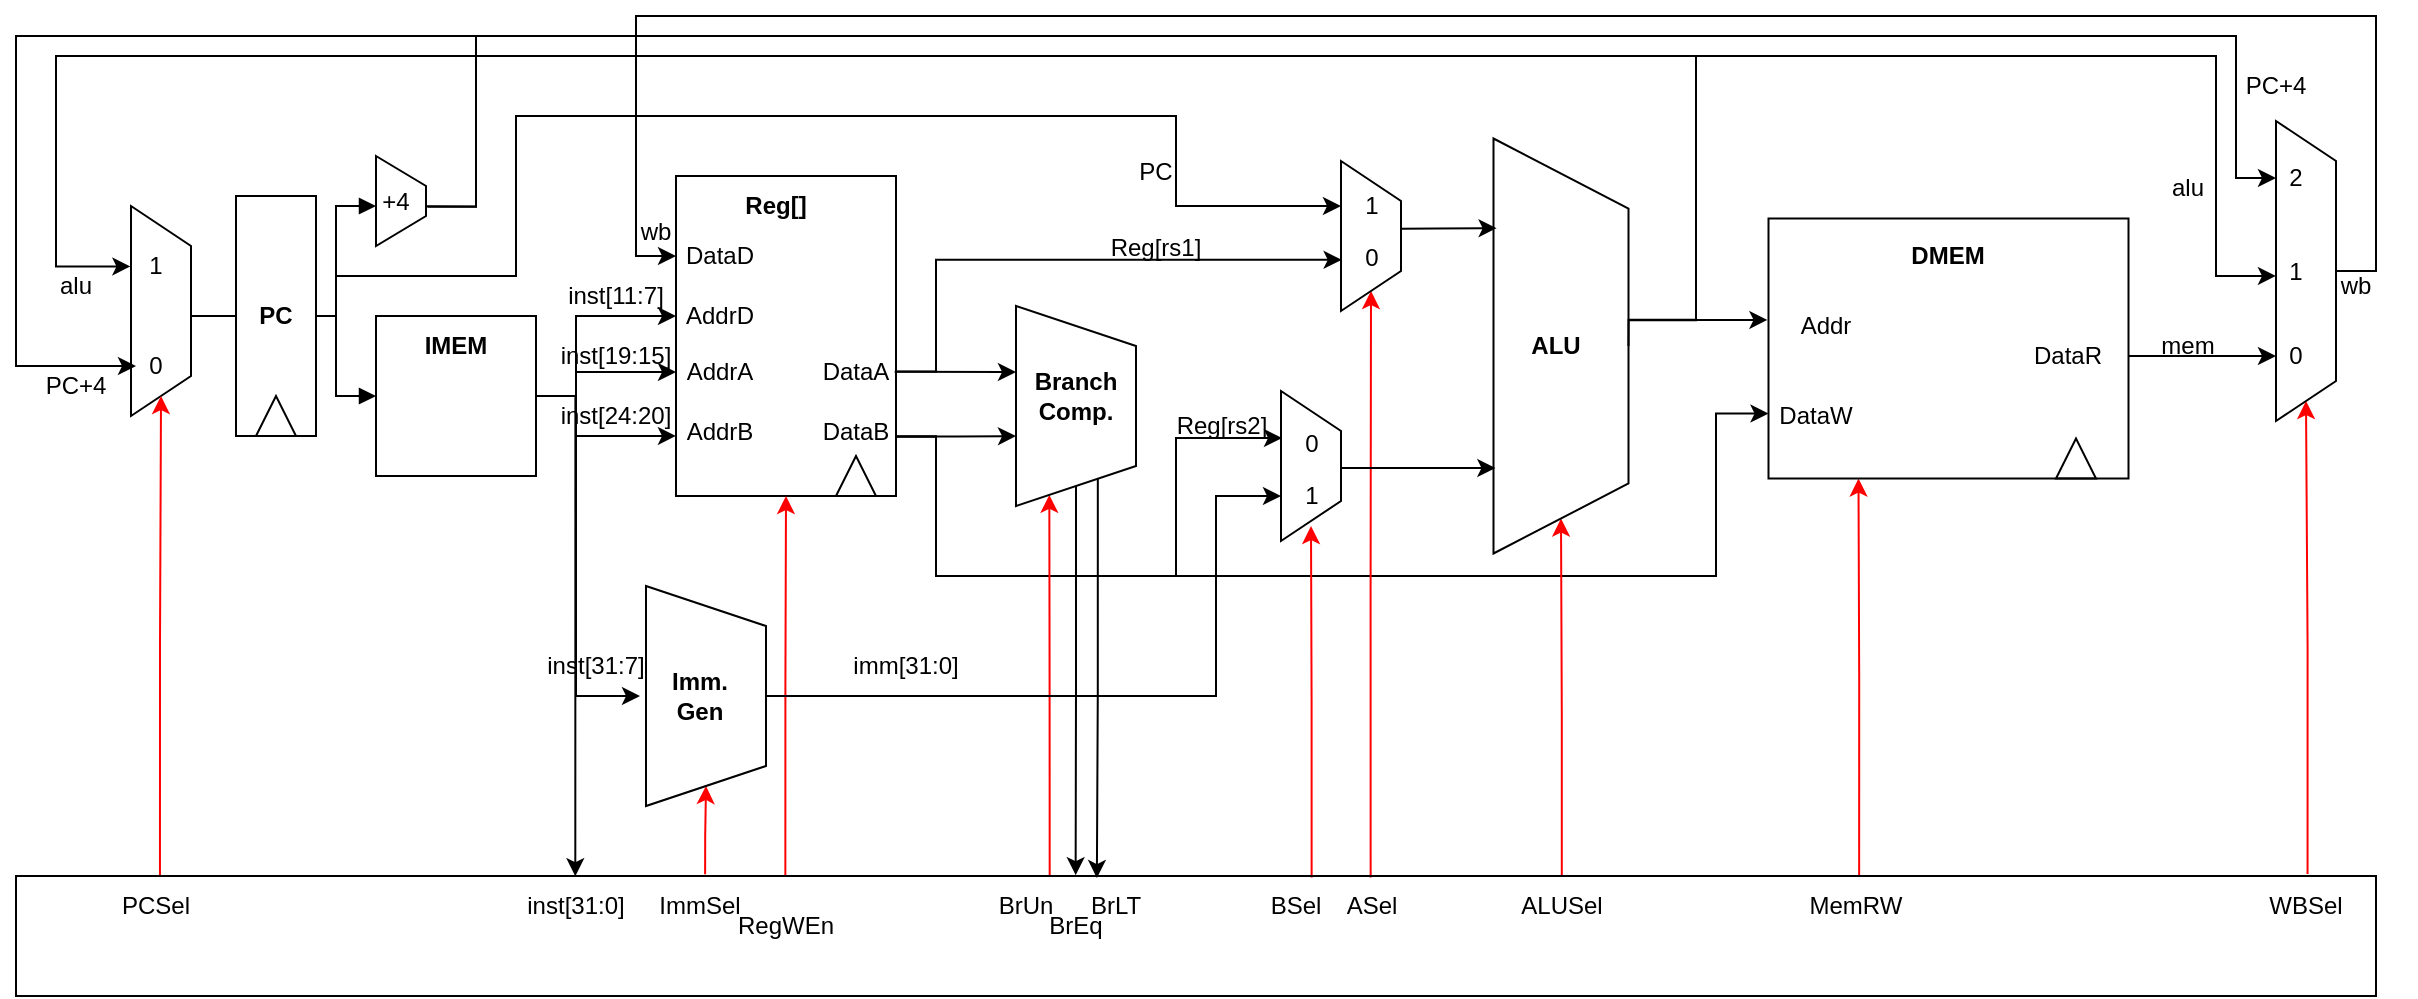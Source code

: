 <mxfile version="16.0.0" type="github">
  <diagram id="irMcVFUV-yW5XqjfqHID" name="Page-1">
    <mxGraphModel dx="439" dy="282" grid="1" gridSize="10" guides="1" tooltips="1" connect="1" arrows="1" fold="1" page="0" pageScale="1" pageWidth="827" pageHeight="1169" math="0" shadow="0">
      <root>
        <mxCell id="0" />
        <mxCell id="1" parent="0" />
        <mxCell id="i2SO23TmeKBEp0NZ_OEs-1" value="" style="shape=trapezoid;perimeter=trapezoidPerimeter;whiteSpace=wrap;html=1;fixedSize=1;rotation=90;" vertex="1" parent="1">
          <mxGeometry x="40" y="412.5" width="105" height="30" as="geometry" />
        </mxCell>
        <mxCell id="i2SO23TmeKBEp0NZ_OEs-2" value="1" style="text;html=1;strokeColor=none;fillColor=none;align=center;verticalAlign=middle;whiteSpace=wrap;rounded=0;" vertex="1" parent="1">
          <mxGeometry x="80" y="390" width="20" height="30" as="geometry" />
        </mxCell>
        <mxCell id="i2SO23TmeKBEp0NZ_OEs-3" value="0" style="text;html=1;strokeColor=none;fillColor=none;align=center;verticalAlign=middle;whiteSpace=wrap;rounded=0;" vertex="1" parent="1">
          <mxGeometry x="80" y="440" width="20" height="30" as="geometry" />
        </mxCell>
        <mxCell id="i2SO23TmeKBEp0NZ_OEs-67" style="edgeStyle=orthogonalEdgeStyle;rounded=0;orthogonalLoop=1;jettySize=auto;html=1;exitX=1;exitY=0.5;exitDx=0;exitDy=0;entryX=0;entryY=0.5;entryDx=0;entryDy=0;" edge="1" parent="1" source="i2SO23TmeKBEp0NZ_OEs-9" target="i2SO23TmeKBEp0NZ_OEs-44">
          <mxGeometry relative="1" as="geometry">
            <mxPoint x="630" y="370" as="targetPoint" />
            <Array as="points">
              <mxPoint x="180" y="430" />
              <mxPoint x="180" y="410" />
              <mxPoint x="270" y="410" />
              <mxPoint x="270" y="330" />
              <mxPoint x="600" y="330" />
              <mxPoint x="600" y="375" />
            </Array>
          </mxGeometry>
        </mxCell>
        <mxCell id="i2SO23TmeKBEp0NZ_OEs-9" value="&lt;div style=&quot;direction: ltr&quot;&gt;&lt;b&gt;PC&lt;/b&gt;&lt;/div&gt;" style="rounded=0;whiteSpace=wrap;html=1;rotation=0;fillColor=none;" vertex="1" parent="1">
          <mxGeometry x="130" y="370" width="40" height="120" as="geometry" />
        </mxCell>
        <mxCell id="i2SO23TmeKBEp0NZ_OEs-14" value="" style="verticalLabelPosition=bottom;verticalAlign=top;html=1;shape=mxgraph.basic.acute_triangle;dx=0.5;fillColor=none;" vertex="1" parent="1">
          <mxGeometry x="140" y="470" width="20" height="20" as="geometry" />
        </mxCell>
        <mxCell id="i2SO23TmeKBEp0NZ_OEs-15" value="" style="shape=trapezoid;perimeter=trapezoidPerimeter;whiteSpace=wrap;html=1;fixedSize=1;fillColor=none;rotation=90;size=15;" vertex="1" parent="1">
          <mxGeometry x="190" y="360" width="45" height="25" as="geometry" />
        </mxCell>
        <mxCell id="i2SO23TmeKBEp0NZ_OEs-80" style="edgeStyle=orthogonalEdgeStyle;rounded=0;orthogonalLoop=1;jettySize=auto;html=1;entryX=0;entryY=0.5;entryDx=0;entryDy=0;exitX=0.559;exitY=-0.014;exitDx=0;exitDy=0;exitPerimeter=0;" edge="1" parent="1" source="i2SO23TmeKBEp0NZ_OEs-15" target="i2SO23TmeKBEp0NZ_OEs-3">
          <mxGeometry relative="1" as="geometry">
            <mxPoint x="30" y="460.0" as="targetPoint" />
            <mxPoint x="230" y="375" as="sourcePoint" />
            <Array as="points">
              <mxPoint x="250" y="375" />
              <mxPoint x="250" y="290" />
              <mxPoint x="20" y="290" />
              <mxPoint x="20" y="455" />
            </Array>
          </mxGeometry>
        </mxCell>
        <mxCell id="i2SO23TmeKBEp0NZ_OEs-81" style="edgeStyle=orthogonalEdgeStyle;rounded=0;orthogonalLoop=1;jettySize=auto;html=1;exitX=0.564;exitY=-0.03;exitDx=0;exitDy=0;exitPerimeter=0;" edge="1" parent="1" source="i2SO23TmeKBEp0NZ_OEs-15" target="i2SO23TmeKBEp0NZ_OEs-52">
          <mxGeometry relative="1" as="geometry">
            <Array as="points">
              <mxPoint x="250" y="375" />
              <mxPoint x="250" y="290" />
              <mxPoint x="1130" y="290" />
              <mxPoint x="1130" y="361" />
            </Array>
          </mxGeometry>
        </mxCell>
        <mxCell id="i2SO23TmeKBEp0NZ_OEs-16" value="+4" style="text;html=1;strokeColor=none;fillColor=none;align=center;verticalAlign=middle;whiteSpace=wrap;rounded=0;" vertex="1" parent="1">
          <mxGeometry x="200" y="357.5" width="20" height="30" as="geometry" />
        </mxCell>
        <mxCell id="i2SO23TmeKBEp0NZ_OEs-59" style="edgeStyle=orthogonalEdgeStyle;rounded=0;orthogonalLoop=1;jettySize=auto;html=1;exitX=1;exitY=0.5;exitDx=0;exitDy=0;" edge="1" parent="1" source="i2SO23TmeKBEp0NZ_OEs-17">
          <mxGeometry relative="1" as="geometry">
            <mxPoint x="350" y="430" as="targetPoint" />
            <Array as="points">
              <mxPoint x="300" y="470" />
              <mxPoint x="300" y="430" />
            </Array>
          </mxGeometry>
        </mxCell>
        <mxCell id="i2SO23TmeKBEp0NZ_OEs-60" style="edgeStyle=orthogonalEdgeStyle;rounded=0;orthogonalLoop=1;jettySize=auto;html=1;exitX=1;exitY=0.5;exitDx=0;exitDy=0;" edge="1" parent="1" source="i2SO23TmeKBEp0NZ_OEs-17">
          <mxGeometry relative="1" as="geometry">
            <mxPoint x="350" y="458" as="targetPoint" />
            <Array as="points">
              <mxPoint x="300" y="470" />
              <mxPoint x="300" y="458" />
            </Array>
          </mxGeometry>
        </mxCell>
        <mxCell id="i2SO23TmeKBEp0NZ_OEs-61" style="edgeStyle=orthogonalEdgeStyle;rounded=0;orthogonalLoop=1;jettySize=auto;html=1;exitX=1;exitY=0.5;exitDx=0;exitDy=0;entryX=0.133;entryY=0.583;entryDx=0;entryDy=0;entryPerimeter=0;" edge="1" parent="1" source="i2SO23TmeKBEp0NZ_OEs-17" target="i2SO23TmeKBEp0NZ_OEs-32">
          <mxGeometry relative="1" as="geometry">
            <Array as="points">
              <mxPoint x="300" y="470" />
              <mxPoint x="300" y="490" />
            </Array>
          </mxGeometry>
        </mxCell>
        <mxCell id="i2SO23TmeKBEp0NZ_OEs-62" style="edgeStyle=orthogonalEdgeStyle;rounded=0;orthogonalLoop=1;jettySize=auto;html=1;exitX=1;exitY=0.5;exitDx=0;exitDy=0;entryX=0.237;entryY=0.002;entryDx=0;entryDy=0;entryPerimeter=0;" edge="1" parent="1" source="i2SO23TmeKBEp0NZ_OEs-17" target="i2SO23TmeKBEp0NZ_OEs-36">
          <mxGeometry relative="1" as="geometry">
            <Array as="points">
              <mxPoint x="300" y="470" />
            </Array>
          </mxGeometry>
        </mxCell>
        <mxCell id="i2SO23TmeKBEp0NZ_OEs-63" style="edgeStyle=orthogonalEdgeStyle;rounded=0;orthogonalLoop=1;jettySize=auto;html=1;exitX=1;exitY=0.5;exitDx=0;exitDy=0;entryX=0;entryY=0.5;entryDx=0;entryDy=0;" edge="1" parent="1" source="i2SO23TmeKBEp0NZ_OEs-17" target="i2SO23TmeKBEp0NZ_OEs-38">
          <mxGeometry relative="1" as="geometry">
            <mxPoint x="340" y="620" as="targetPoint" />
            <Array as="points">
              <mxPoint x="300" y="470" />
              <mxPoint x="300" y="620" />
            </Array>
          </mxGeometry>
        </mxCell>
        <mxCell id="i2SO23TmeKBEp0NZ_OEs-17" value="" style="rounded=0;whiteSpace=wrap;html=1;fillColor=none;" vertex="1" parent="1">
          <mxGeometry x="200" y="430" width="80" height="80" as="geometry" />
        </mxCell>
        <mxCell id="i2SO23TmeKBEp0NZ_OEs-18" value="&lt;b&gt;IMEM&lt;/b&gt;" style="text;html=1;strokeColor=none;fillColor=none;align=center;verticalAlign=middle;whiteSpace=wrap;rounded=0;" vertex="1" parent="1">
          <mxGeometry x="210" y="430" width="60" height="30" as="geometry" />
        </mxCell>
        <mxCell id="i2SO23TmeKBEp0NZ_OEs-20" value="" style="endArrow=none;html=1;rounded=0;entryX=0;entryY=0.5;entryDx=0;entryDy=0;" edge="1" parent="1" target="i2SO23TmeKBEp0NZ_OEs-9">
          <mxGeometry relative="1" as="geometry">
            <mxPoint x="108" y="430" as="sourcePoint" />
            <mxPoint x="260" y="430" as="targetPoint" />
          </mxGeometry>
        </mxCell>
        <mxCell id="i2SO23TmeKBEp0NZ_OEs-22" value="" style="endArrow=block;endFill=1;html=1;edgeStyle=orthogonalEdgeStyle;align=left;verticalAlign=top;rounded=0;" edge="1" parent="1" target="i2SO23TmeKBEp0NZ_OEs-16">
          <mxGeometry x="-1" relative="1" as="geometry">
            <mxPoint x="170" y="430" as="sourcePoint" />
            <mxPoint x="330" y="430" as="targetPoint" />
            <Array as="points">
              <mxPoint x="180" y="430" />
              <mxPoint x="180" y="375" />
            </Array>
          </mxGeometry>
        </mxCell>
        <mxCell id="i2SO23TmeKBEp0NZ_OEs-24" value="" style="endArrow=block;endFill=1;html=1;edgeStyle=orthogonalEdgeStyle;align=left;verticalAlign=top;rounded=0;entryX=0;entryY=0.5;entryDx=0;entryDy=0;" edge="1" parent="1" target="i2SO23TmeKBEp0NZ_OEs-17">
          <mxGeometry x="-1" relative="1" as="geometry">
            <mxPoint x="180" y="429.65" as="sourcePoint" />
            <mxPoint x="180" y="490" as="targetPoint" />
            <Array as="points">
              <mxPoint x="180" y="470" />
            </Array>
          </mxGeometry>
        </mxCell>
        <mxCell id="i2SO23TmeKBEp0NZ_OEs-64" style="edgeStyle=orthogonalEdgeStyle;rounded=0;orthogonalLoop=1;jettySize=auto;html=1;exitX=0.994;exitY=0.612;exitDx=0;exitDy=0;exitPerimeter=0;" edge="1" parent="1" source="i2SO23TmeKBEp0NZ_OEs-26">
          <mxGeometry relative="1" as="geometry">
            <mxPoint x="520" y="458" as="targetPoint" />
            <Array as="points">
              <mxPoint x="520" y="458" />
            </Array>
          </mxGeometry>
        </mxCell>
        <mxCell id="i2SO23TmeKBEp0NZ_OEs-66" style="edgeStyle=orthogonalEdgeStyle;rounded=0;orthogonalLoop=1;jettySize=auto;html=1;exitX=1;exitY=0.611;exitDx=0;exitDy=0;entryX=0.659;entryY=0.989;entryDx=0;entryDy=0;entryPerimeter=0;exitPerimeter=0;" edge="1" parent="1" source="i2SO23TmeKBEp0NZ_OEs-26" target="i2SO23TmeKBEp0NZ_OEs-41">
          <mxGeometry relative="1" as="geometry">
            <Array as="points">
              <mxPoint x="480" y="458" />
              <mxPoint x="480" y="402" />
            </Array>
          </mxGeometry>
        </mxCell>
        <mxCell id="i2SO23TmeKBEp0NZ_OEs-26" value="" style="rounded=0;whiteSpace=wrap;html=1;fillColor=none;" vertex="1" parent="1">
          <mxGeometry x="350" y="360" width="110" height="160" as="geometry" />
        </mxCell>
        <mxCell id="i2SO23TmeKBEp0NZ_OEs-27" value="" style="triangle;whiteSpace=wrap;html=1;fillColor=none;rotation=-90;" vertex="1" parent="1">
          <mxGeometry x="430" y="500" width="20" height="20" as="geometry" />
        </mxCell>
        <mxCell id="i2SO23TmeKBEp0NZ_OEs-28" value="&lt;b&gt;Reg[]&lt;/b&gt;" style="text;html=1;strokeColor=none;fillColor=none;align=center;verticalAlign=middle;whiteSpace=wrap;rounded=0;" vertex="1" parent="1">
          <mxGeometry x="370" y="360" width="60" height="30" as="geometry" />
        </mxCell>
        <mxCell id="i2SO23TmeKBEp0NZ_OEs-29" value="DataD" style="text;html=1;strokeColor=none;fillColor=none;align=center;verticalAlign=middle;whiteSpace=wrap;rounded=0;" vertex="1" parent="1">
          <mxGeometry x="350" y="385" width="44" height="30" as="geometry" />
        </mxCell>
        <mxCell id="i2SO23TmeKBEp0NZ_OEs-30" value="AddrD" style="text;html=1;strokeColor=none;fillColor=none;align=center;verticalAlign=middle;whiteSpace=wrap;rounded=0;" vertex="1" parent="1">
          <mxGeometry x="352" y="415" width="40" height="30" as="geometry" />
        </mxCell>
        <mxCell id="i2SO23TmeKBEp0NZ_OEs-31" value="AddrA" style="text;html=1;strokeColor=none;fillColor=none;align=center;verticalAlign=middle;whiteSpace=wrap;rounded=0;" vertex="1" parent="1">
          <mxGeometry x="342" y="442.5" width="60" height="30" as="geometry" />
        </mxCell>
        <mxCell id="i2SO23TmeKBEp0NZ_OEs-32" value="AddrB" style="text;html=1;strokeColor=none;fillColor=none;align=center;verticalAlign=middle;whiteSpace=wrap;rounded=0;" vertex="1" parent="1">
          <mxGeometry x="342" y="472.5" width="60" height="30" as="geometry" />
        </mxCell>
        <mxCell id="i2SO23TmeKBEp0NZ_OEs-34" value="DataA" style="text;html=1;strokeColor=none;fillColor=none;align=center;verticalAlign=middle;whiteSpace=wrap;rounded=0;" vertex="1" parent="1">
          <mxGeometry x="430" y="442.5" width="20" height="30" as="geometry" />
        </mxCell>
        <mxCell id="i2SO23TmeKBEp0NZ_OEs-65" style="edgeStyle=orthogonalEdgeStyle;rounded=0;orthogonalLoop=1;jettySize=auto;html=1;exitX=1.002;exitY=0.593;exitDx=0;exitDy=0;entryX=0.65;entryY=1;entryDx=0;entryDy=0;entryPerimeter=0;exitPerimeter=0;" edge="1" parent="1" source="i2SO23TmeKBEp0NZ_OEs-35" target="i2SO23TmeKBEp0NZ_OEs-39">
          <mxGeometry relative="1" as="geometry" />
        </mxCell>
        <mxCell id="i2SO23TmeKBEp0NZ_OEs-70" style="edgeStyle=orthogonalEdgeStyle;rounded=0;orthogonalLoop=1;jettySize=auto;html=1;exitX=1.002;exitY=0.593;exitDx=0;exitDy=0;exitPerimeter=0;" edge="1" parent="1" source="i2SO23TmeKBEp0NZ_OEs-35">
          <mxGeometry relative="1" as="geometry">
            <mxPoint x="653" y="491" as="targetPoint" />
            <Array as="points">
              <mxPoint x="480" y="490" />
              <mxPoint x="480" y="560" />
              <mxPoint x="600" y="560" />
              <mxPoint x="600" y="491" />
            </Array>
          </mxGeometry>
        </mxCell>
        <mxCell id="i2SO23TmeKBEp0NZ_OEs-75" style="edgeStyle=orthogonalEdgeStyle;rounded=0;orthogonalLoop=1;jettySize=auto;html=1;exitX=1.003;exitY=0.591;exitDx=0;exitDy=0;entryX=0;entryY=0.75;entryDx=0;entryDy=0;exitPerimeter=0;" edge="1" parent="1" source="i2SO23TmeKBEp0NZ_OEs-35" target="i2SO23TmeKBEp0NZ_OEs-49">
          <mxGeometry relative="1" as="geometry">
            <Array as="points">
              <mxPoint x="480" y="490" />
              <mxPoint x="480" y="560" />
              <mxPoint x="870" y="560" />
              <mxPoint x="870" y="479" />
            </Array>
          </mxGeometry>
        </mxCell>
        <mxCell id="i2SO23TmeKBEp0NZ_OEs-35" value="DataB" style="text;html=1;strokeColor=none;fillColor=none;align=center;verticalAlign=middle;whiteSpace=wrap;rounded=0;" vertex="1" parent="1">
          <mxGeometry x="420" y="472.5" width="40" height="30" as="geometry" />
        </mxCell>
        <mxCell id="i2SO23TmeKBEp0NZ_OEs-84" style="edgeStyle=orthogonalEdgeStyle;rounded=0;orthogonalLoop=1;jettySize=auto;html=1;exitX=0.061;exitY=-0.002;exitDx=0;exitDy=0;entryX=1;entryY=0.5;entryDx=0;entryDy=0;exitPerimeter=0;strokeColor=#FF0000;" edge="1" parent="1" source="i2SO23TmeKBEp0NZ_OEs-36" target="i2SO23TmeKBEp0NZ_OEs-1">
          <mxGeometry relative="1" as="geometry" />
        </mxCell>
        <mxCell id="i2SO23TmeKBEp0NZ_OEs-85" style="edgeStyle=orthogonalEdgeStyle;rounded=0;orthogonalLoop=1;jettySize=auto;html=1;exitX=0.292;exitY=-0.015;exitDx=0;exitDy=0;entryX=1;entryY=0.5;entryDx=0;entryDy=0;strokeColor=#FF0000;exitPerimeter=0;" edge="1" parent="1" source="i2SO23TmeKBEp0NZ_OEs-36" target="i2SO23TmeKBEp0NZ_OEs-37">
          <mxGeometry relative="1" as="geometry" />
        </mxCell>
        <mxCell id="i2SO23TmeKBEp0NZ_OEs-86" style="edgeStyle=orthogonalEdgeStyle;rounded=0;orthogonalLoop=1;jettySize=auto;html=1;exitX=0.326;exitY=0.002;exitDx=0;exitDy=0;strokeColor=#FF0000;exitPerimeter=0;" edge="1" parent="1" source="i2SO23TmeKBEp0NZ_OEs-36" target="i2SO23TmeKBEp0NZ_OEs-26">
          <mxGeometry relative="1" as="geometry" />
        </mxCell>
        <mxCell id="i2SO23TmeKBEp0NZ_OEs-87" style="edgeStyle=orthogonalEdgeStyle;rounded=0;orthogonalLoop=1;jettySize=auto;html=1;exitX=0.438;exitY=-0.002;exitDx=0;exitDy=0;entryX=1;entryY=0.75;entryDx=0;entryDy=0;strokeColor=#FF0000;exitPerimeter=0;" edge="1" parent="1" source="i2SO23TmeKBEp0NZ_OEs-36" target="i2SO23TmeKBEp0NZ_OEs-39">
          <mxGeometry relative="1" as="geometry" />
        </mxCell>
        <mxCell id="i2SO23TmeKBEp0NZ_OEs-88" style="edgeStyle=orthogonalEdgeStyle;rounded=0;orthogonalLoop=1;jettySize=auto;html=1;exitX=0.549;exitY=0.012;exitDx=0;exitDy=0;entryX=0.5;entryY=1;entryDx=0;entryDy=0;strokeColor=#FF0000;exitPerimeter=0;" edge="1" parent="1" source="i2SO23TmeKBEp0NZ_OEs-36" target="i2SO23TmeKBEp0NZ_OEs-47">
          <mxGeometry relative="1" as="geometry" />
        </mxCell>
        <mxCell id="i2SO23TmeKBEp0NZ_OEs-89" style="edgeStyle=orthogonalEdgeStyle;rounded=0;orthogonalLoop=1;jettySize=auto;html=1;exitX=0.574;exitY=0.012;exitDx=0;exitDy=0;entryX=1;entryY=0.5;entryDx=0;entryDy=0;strokeColor=#FF0000;exitPerimeter=0;" edge="1" parent="1" source="i2SO23TmeKBEp0NZ_OEs-36" target="i2SO23TmeKBEp0NZ_OEs-41">
          <mxGeometry relative="1" as="geometry" />
        </mxCell>
        <mxCell id="i2SO23TmeKBEp0NZ_OEs-90" style="edgeStyle=orthogonalEdgeStyle;rounded=0;orthogonalLoop=1;jettySize=auto;html=1;exitX=0.655;exitY=-0.007;exitDx=0;exitDy=0;entryX=1;entryY=0.5;entryDx=0;entryDy=0;strokeColor=#FF0000;exitPerimeter=0;" edge="1" parent="1" source="i2SO23TmeKBEp0NZ_OEs-36" target="i2SO23TmeKBEp0NZ_OEs-43">
          <mxGeometry relative="1" as="geometry" />
        </mxCell>
        <mxCell id="i2SO23TmeKBEp0NZ_OEs-91" style="edgeStyle=orthogonalEdgeStyle;rounded=0;orthogonalLoop=1;jettySize=auto;html=1;exitX=0.781;exitY=-0.007;exitDx=0;exitDy=0;entryX=0.25;entryY=1;entryDx=0;entryDy=0;strokeColor=#FF0000;exitPerimeter=0;" edge="1" parent="1" source="i2SO23TmeKBEp0NZ_OEs-36" target="i2SO23TmeKBEp0NZ_OEs-49">
          <mxGeometry relative="1" as="geometry" />
        </mxCell>
        <mxCell id="i2SO23TmeKBEp0NZ_OEs-92" style="edgeStyle=orthogonalEdgeStyle;rounded=0;orthogonalLoop=1;jettySize=auto;html=1;exitX=0.971;exitY=-0.017;exitDx=0;exitDy=0;entryX=1;entryY=0.5;entryDx=0;entryDy=0;strokeColor=#FF0000;exitPerimeter=0;" edge="1" parent="1" source="i2SO23TmeKBEp0NZ_OEs-36" target="i2SO23TmeKBEp0NZ_OEs-51">
          <mxGeometry relative="1" as="geometry" />
        </mxCell>
        <mxCell id="i2SO23TmeKBEp0NZ_OEs-36" value="" style="rounded=0;whiteSpace=wrap;html=1;fillColor=none;" vertex="1" parent="1">
          <mxGeometry x="20" y="710" width="1180" height="60" as="geometry" />
        </mxCell>
        <mxCell id="i2SO23TmeKBEp0NZ_OEs-71" style="edgeStyle=orthogonalEdgeStyle;rounded=0;orthogonalLoop=1;jettySize=auto;html=1;exitX=0.5;exitY=0;exitDx=0;exitDy=0;entryX=0;entryY=0.5;entryDx=0;entryDy=0;" edge="1" parent="1" source="i2SO23TmeKBEp0NZ_OEs-37" target="i2SO23TmeKBEp0NZ_OEs-47">
          <mxGeometry relative="1" as="geometry">
            <Array as="points">
              <mxPoint x="620" y="620" />
              <mxPoint x="620" y="520" />
            </Array>
          </mxGeometry>
        </mxCell>
        <mxCell id="i2SO23TmeKBEp0NZ_OEs-37" value="" style="shape=trapezoid;perimeter=trapezoidPerimeter;whiteSpace=wrap;html=1;fixedSize=1;fillColor=none;rotation=90;" vertex="1" parent="1">
          <mxGeometry x="310" y="590" width="110" height="60" as="geometry" />
        </mxCell>
        <mxCell id="i2SO23TmeKBEp0NZ_OEs-38" value="&lt;b&gt;Imm.&lt;br&gt;Gen&lt;/b&gt;" style="text;html=1;strokeColor=none;fillColor=none;align=center;verticalAlign=middle;whiteSpace=wrap;rounded=0;" vertex="1" parent="1">
          <mxGeometry x="332" y="605" width="60" height="30" as="geometry" />
        </mxCell>
        <mxCell id="i2SO23TmeKBEp0NZ_OEs-93" style="edgeStyle=orthogonalEdgeStyle;rounded=0;orthogonalLoop=1;jettySize=auto;html=1;exitX=1;exitY=0.5;exitDx=0;exitDy=0;entryX=0.449;entryY=-0.007;entryDx=0;entryDy=0;entryPerimeter=0;strokeColor=#000000;" edge="1" parent="1" source="i2SO23TmeKBEp0NZ_OEs-39" target="i2SO23TmeKBEp0NZ_OEs-36">
          <mxGeometry relative="1" as="geometry" />
        </mxCell>
        <mxCell id="i2SO23TmeKBEp0NZ_OEs-95" style="edgeStyle=orthogonalEdgeStyle;rounded=0;orthogonalLoop=1;jettySize=auto;html=1;exitX=1;exitY=0.25;exitDx=0;exitDy=0;entryX=0.458;entryY=0.017;entryDx=0;entryDy=0;entryPerimeter=0;strokeColor=#000000;" edge="1" parent="1" source="i2SO23TmeKBEp0NZ_OEs-39" target="i2SO23TmeKBEp0NZ_OEs-36">
          <mxGeometry relative="1" as="geometry" />
        </mxCell>
        <mxCell id="i2SO23TmeKBEp0NZ_OEs-39" value="" style="shape=trapezoid;perimeter=trapezoidPerimeter;whiteSpace=wrap;html=1;fixedSize=1;fillColor=none;rotation=90;" vertex="1" parent="1">
          <mxGeometry x="500" y="445" width="100" height="60" as="geometry" />
        </mxCell>
        <mxCell id="i2SO23TmeKBEp0NZ_OEs-40" value="&lt;b&gt;Branch&lt;br&gt;Comp.&lt;/b&gt;" style="text;html=1;strokeColor=none;fillColor=none;align=center;verticalAlign=middle;whiteSpace=wrap;rounded=0;" vertex="1" parent="1">
          <mxGeometry x="520" y="455" width="60" height="30" as="geometry" />
        </mxCell>
        <mxCell id="i2SO23TmeKBEp0NZ_OEs-41" value="" style="shape=trapezoid;perimeter=trapezoidPerimeter;whiteSpace=wrap;html=1;fixedSize=1;fillColor=none;rotation=90;" vertex="1" parent="1">
          <mxGeometry x="660" y="375" width="75" height="30" as="geometry" />
        </mxCell>
        <mxCell id="i2SO23TmeKBEp0NZ_OEs-42" value="" style="shape=trapezoid;perimeter=trapezoidPerimeter;whiteSpace=wrap;html=1;fixedSize=1;fillColor=none;rotation=90;" vertex="1" parent="1">
          <mxGeometry x="630" y="490" width="75" height="30" as="geometry" />
        </mxCell>
        <mxCell id="i2SO23TmeKBEp0NZ_OEs-74" style="edgeStyle=orthogonalEdgeStyle;rounded=0;orthogonalLoop=1;jettySize=auto;html=1;exitX=0.5;exitY=0;exitDx=0;exitDy=0;entryX=-0.003;entryY=0.39;entryDx=0;entryDy=0;entryPerimeter=0;" edge="1" parent="1" source="i2SO23TmeKBEp0NZ_OEs-43" target="i2SO23TmeKBEp0NZ_OEs-49">
          <mxGeometry relative="1" as="geometry">
            <mxPoint x="900" y="432" as="targetPoint" />
            <Array as="points">
              <mxPoint x="826" y="432" />
            </Array>
          </mxGeometry>
        </mxCell>
        <mxCell id="i2SO23TmeKBEp0NZ_OEs-78" style="edgeStyle=orthogonalEdgeStyle;rounded=0;orthogonalLoop=1;jettySize=auto;html=1;exitX=0.437;exitY=0.003;exitDx=0;exitDy=0;entryX=0.333;entryY=0.583;entryDx=0;entryDy=0;entryPerimeter=0;exitPerimeter=0;" edge="1" parent="1" source="i2SO23TmeKBEp0NZ_OEs-43" target="i2SO23TmeKBEp0NZ_OEs-53">
          <mxGeometry relative="1" as="geometry">
            <Array as="points">
              <mxPoint x="860" y="432" />
              <mxPoint x="860" y="300" />
              <mxPoint x="1120" y="300" />
              <mxPoint x="1120" y="410" />
            </Array>
          </mxGeometry>
        </mxCell>
        <mxCell id="i2SO23TmeKBEp0NZ_OEs-43" value="" style="shape=trapezoid;perimeter=trapezoidPerimeter;whiteSpace=wrap;html=1;fixedSize=1;fillColor=none;rotation=90;size=35;" vertex="1" parent="1">
          <mxGeometry x="688.75" y="411.25" width="207.5" height="67.5" as="geometry" />
        </mxCell>
        <mxCell id="i2SO23TmeKBEp0NZ_OEs-44" value="1" style="text;html=1;strokeColor=none;fillColor=none;align=center;verticalAlign=middle;whiteSpace=wrap;rounded=0;" vertex="1" parent="1">
          <mxGeometry x="682.5" y="360" width="30" height="30" as="geometry" />
        </mxCell>
        <mxCell id="i2SO23TmeKBEp0NZ_OEs-72" style="edgeStyle=orthogonalEdgeStyle;rounded=0;orthogonalLoop=1;jettySize=auto;html=1;entryX=0.216;entryY=0.977;entryDx=0;entryDy=0;entryPerimeter=0;exitX=0.451;exitY=-0.014;exitDx=0;exitDy=0;exitPerimeter=0;" edge="1" parent="1" source="i2SO23TmeKBEp0NZ_OEs-41" target="i2SO23TmeKBEp0NZ_OEs-43">
          <mxGeometry relative="1" as="geometry">
            <mxPoint x="720" y="320" as="sourcePoint" />
            <Array as="points">
              <mxPoint x="730" y="386" />
            </Array>
          </mxGeometry>
        </mxCell>
        <mxCell id="i2SO23TmeKBEp0NZ_OEs-45" value="0" style="text;html=1;strokeColor=none;fillColor=none;align=center;verticalAlign=middle;whiteSpace=wrap;rounded=0;" vertex="1" parent="1">
          <mxGeometry x="682.5" y="386.25" width="30" height="30" as="geometry" />
        </mxCell>
        <mxCell id="i2SO23TmeKBEp0NZ_OEs-46" value="0" style="text;html=1;strokeColor=none;fillColor=none;align=center;verticalAlign=middle;whiteSpace=wrap;rounded=0;" vertex="1" parent="1">
          <mxGeometry x="652.5" y="478.75" width="30" height="30" as="geometry" />
        </mxCell>
        <mxCell id="i2SO23TmeKBEp0NZ_OEs-73" style="edgeStyle=orthogonalEdgeStyle;rounded=0;orthogonalLoop=1;jettySize=auto;html=1;exitX=1;exitY=0;exitDx=0;exitDy=0;entryX=0.794;entryY=0.986;entryDx=0;entryDy=0;entryPerimeter=0;" edge="1" parent="1" source="i2SO23TmeKBEp0NZ_OEs-47" target="i2SO23TmeKBEp0NZ_OEs-43">
          <mxGeometry relative="1" as="geometry">
            <Array as="points">
              <mxPoint x="683" y="506" />
            </Array>
          </mxGeometry>
        </mxCell>
        <mxCell id="i2SO23TmeKBEp0NZ_OEs-47" value="1" style="text;html=1;strokeColor=none;fillColor=none;align=center;verticalAlign=middle;whiteSpace=wrap;rounded=0;" vertex="1" parent="1">
          <mxGeometry x="652.5" y="505" width="30" height="30" as="geometry" />
        </mxCell>
        <mxCell id="i2SO23TmeKBEp0NZ_OEs-82" style="edgeStyle=orthogonalEdgeStyle;rounded=0;orthogonalLoop=1;jettySize=auto;html=1;exitX=0.438;exitY=-0.004;exitDx=0;exitDy=0;exitPerimeter=0;entryX=0.288;entryY=1.01;entryDx=0;entryDy=0;entryPerimeter=0;" edge="1" parent="1" source="i2SO23TmeKBEp0NZ_OEs-43" target="i2SO23TmeKBEp0NZ_OEs-1">
          <mxGeometry relative="1" as="geometry">
            <mxPoint x="80" y="400" as="targetPoint" />
            <Array as="points">
              <mxPoint x="860" y="432" />
              <mxPoint x="860" y="300" />
              <mxPoint x="40" y="300" />
              <mxPoint x="40" y="405" />
            </Array>
          </mxGeometry>
        </mxCell>
        <mxCell id="i2SO23TmeKBEp0NZ_OEs-48" value="&lt;b&gt;ALU&lt;/b&gt;" style="text;html=1;strokeColor=none;fillColor=none;align=center;verticalAlign=middle;whiteSpace=wrap;rounded=0;" vertex="1" parent="1">
          <mxGeometry x="760" y="430" width="60" height="30" as="geometry" />
        </mxCell>
        <mxCell id="i2SO23TmeKBEp0NZ_OEs-49" value="" style="rounded=0;whiteSpace=wrap;html=1;fillColor=none;" vertex="1" parent="1">
          <mxGeometry x="896.25" y="381.25" width="180" height="130" as="geometry" />
        </mxCell>
        <mxCell id="i2SO23TmeKBEp0NZ_OEs-50" value="&lt;b&gt;DMEM&lt;/b&gt;" style="text;html=1;strokeColor=none;fillColor=none;align=center;verticalAlign=middle;whiteSpace=wrap;rounded=0;" vertex="1" parent="1">
          <mxGeometry x="956.25" y="385" width="60" height="30" as="geometry" />
        </mxCell>
        <mxCell id="i2SO23TmeKBEp0NZ_OEs-83" style="edgeStyle=orthogonalEdgeStyle;rounded=0;orthogonalLoop=1;jettySize=auto;html=1;exitX=0.5;exitY=0;exitDx=0;exitDy=0;entryX=0;entryY=0.5;entryDx=0;entryDy=0;" edge="1" parent="1" source="i2SO23TmeKBEp0NZ_OEs-51" target="i2SO23TmeKBEp0NZ_OEs-29">
          <mxGeometry relative="1" as="geometry">
            <Array as="points">
              <mxPoint x="1200" y="408" />
              <mxPoint x="1200" y="280" />
              <mxPoint x="330" y="280" />
              <mxPoint x="330" y="400" />
            </Array>
          </mxGeometry>
        </mxCell>
        <mxCell id="i2SO23TmeKBEp0NZ_OEs-51" value="" style="shape=trapezoid;perimeter=trapezoidPerimeter;whiteSpace=wrap;html=1;fixedSize=1;fillColor=none;rotation=90;" vertex="1" parent="1">
          <mxGeometry x="1090" y="392.5" width="150" height="30" as="geometry" />
        </mxCell>
        <mxCell id="i2SO23TmeKBEp0NZ_OEs-52" value="2" style="text;html=1;strokeColor=none;fillColor=none;align=center;verticalAlign=middle;whiteSpace=wrap;rounded=0;" vertex="1" parent="1">
          <mxGeometry x="1150" y="350" width="20" height="22.5" as="geometry" />
        </mxCell>
        <mxCell id="i2SO23TmeKBEp0NZ_OEs-53" value="1" style="text;html=1;strokeColor=none;fillColor=none;align=center;verticalAlign=middle;whiteSpace=wrap;rounded=0;" vertex="1" parent="1">
          <mxGeometry x="1130" y="392.5" width="60" height="30" as="geometry" />
        </mxCell>
        <mxCell id="i2SO23TmeKBEp0NZ_OEs-55" value="0" style="text;html=1;strokeColor=none;fillColor=none;align=center;verticalAlign=middle;whiteSpace=wrap;rounded=0;" vertex="1" parent="1">
          <mxGeometry x="1150" y="435" width="20" height="30" as="geometry" />
        </mxCell>
        <mxCell id="i2SO23TmeKBEp0NZ_OEs-56" value="Addr" style="text;html=1;strokeColor=none;fillColor=none;align=center;verticalAlign=middle;whiteSpace=wrap;rounded=0;" vertex="1" parent="1">
          <mxGeometry x="900" y="420" width="50" height="30" as="geometry" />
        </mxCell>
        <mxCell id="i2SO23TmeKBEp0NZ_OEs-57" value="DataW" style="text;html=1;strokeColor=none;fillColor=none;align=center;verticalAlign=middle;whiteSpace=wrap;rounded=0;" vertex="1" parent="1">
          <mxGeometry x="890" y="465" width="60" height="30" as="geometry" />
        </mxCell>
        <mxCell id="i2SO23TmeKBEp0NZ_OEs-77" style="edgeStyle=orthogonalEdgeStyle;rounded=0;orthogonalLoop=1;jettySize=auto;html=1;exitX=1;exitY=0.5;exitDx=0;exitDy=0;" edge="1" parent="1" source="i2SO23TmeKBEp0NZ_OEs-58" target="i2SO23TmeKBEp0NZ_OEs-55">
          <mxGeometry relative="1" as="geometry" />
        </mxCell>
        <mxCell id="i2SO23TmeKBEp0NZ_OEs-58" value="DataR" style="text;html=1;strokeColor=none;fillColor=none;align=center;verticalAlign=middle;whiteSpace=wrap;rounded=0;" vertex="1" parent="1">
          <mxGeometry x="1016.25" y="435" width="60" height="30" as="geometry" />
        </mxCell>
        <mxCell id="i2SO23TmeKBEp0NZ_OEs-76" value="" style="triangle;whiteSpace=wrap;html=1;fillColor=none;rotation=-90;" vertex="1" parent="1">
          <mxGeometry x="1040" y="491.25" width="20" height="20" as="geometry" />
        </mxCell>
        <mxCell id="i2SO23TmeKBEp0NZ_OEs-96" value="alu" style="text;html=1;strokeColor=none;fillColor=none;align=center;verticalAlign=middle;whiteSpace=wrap;rounded=0;" vertex="1" parent="1">
          <mxGeometry x="20" y="400" width="60" height="30" as="geometry" />
        </mxCell>
        <mxCell id="i2SO23TmeKBEp0NZ_OEs-97" value="PC+4" style="text;html=1;strokeColor=none;fillColor=none;align=center;verticalAlign=middle;whiteSpace=wrap;rounded=0;" vertex="1" parent="1">
          <mxGeometry x="20" y="450" width="60" height="30" as="geometry" />
        </mxCell>
        <mxCell id="i2SO23TmeKBEp0NZ_OEs-98" value="PCSel" style="text;html=1;strokeColor=none;fillColor=none;align=center;verticalAlign=middle;whiteSpace=wrap;rounded=0;" vertex="1" parent="1">
          <mxGeometry x="60" y="710" width="60" height="30" as="geometry" />
        </mxCell>
        <mxCell id="i2SO23TmeKBEp0NZ_OEs-99" value="PC" style="text;html=1;strokeColor=none;fillColor=none;align=center;verticalAlign=middle;whiteSpace=wrap;rounded=0;" vertex="1" parent="1">
          <mxGeometry x="560" y="342.5" width="60" height="30" as="geometry" />
        </mxCell>
        <mxCell id="i2SO23TmeKBEp0NZ_OEs-100" value="Reg[rs1]" style="text;html=1;strokeColor=none;fillColor=none;align=center;verticalAlign=middle;whiteSpace=wrap;rounded=0;" vertex="1" parent="1">
          <mxGeometry x="560" y="381.25" width="60" height="30" as="geometry" />
        </mxCell>
        <mxCell id="i2SO23TmeKBEp0NZ_OEs-101" value="inst[11:7]" style="text;html=1;strokeColor=none;fillColor=none;align=center;verticalAlign=middle;whiteSpace=wrap;rounded=0;" vertex="1" parent="1">
          <mxGeometry x="290" y="405" width="60" height="30" as="geometry" />
        </mxCell>
        <mxCell id="i2SO23TmeKBEp0NZ_OEs-103" value="inst[19:15]" style="text;html=1;strokeColor=none;fillColor=none;align=center;verticalAlign=middle;whiteSpace=wrap;rounded=0;" vertex="1" parent="1">
          <mxGeometry x="290" y="435" width="60" height="30" as="geometry" />
        </mxCell>
        <mxCell id="i2SO23TmeKBEp0NZ_OEs-104" value="inst[24:20]" style="text;html=1;strokeColor=none;fillColor=none;align=center;verticalAlign=middle;whiteSpace=wrap;rounded=0;" vertex="1" parent="1">
          <mxGeometry x="290" y="465" width="60" height="30" as="geometry" />
        </mxCell>
        <mxCell id="i2SO23TmeKBEp0NZ_OEs-105" value="inst[31:7]" style="text;html=1;strokeColor=none;fillColor=none;align=center;verticalAlign=middle;whiteSpace=wrap;rounded=0;" vertex="1" parent="1">
          <mxGeometry x="280" y="590" width="60" height="30" as="geometry" />
        </mxCell>
        <mxCell id="i2SO23TmeKBEp0NZ_OEs-106" value="inst[31:0]" style="text;html=1;strokeColor=none;fillColor=none;align=center;verticalAlign=middle;whiteSpace=wrap;rounded=0;" vertex="1" parent="1">
          <mxGeometry x="270" y="710" width="60" height="30" as="geometry" />
        </mxCell>
        <mxCell id="i2SO23TmeKBEp0NZ_OEs-107" value="ImmSel" style="text;html=1;strokeColor=none;fillColor=none;align=center;verticalAlign=middle;whiteSpace=wrap;rounded=0;" vertex="1" parent="1">
          <mxGeometry x="332" y="710" width="60" height="30" as="geometry" />
        </mxCell>
        <mxCell id="i2SO23TmeKBEp0NZ_OEs-108" value="RegWEn" style="text;html=1;strokeColor=none;fillColor=none;align=center;verticalAlign=middle;whiteSpace=wrap;rounded=0;" vertex="1" parent="1">
          <mxGeometry x="375" y="720" width="60" height="30" as="geometry" />
        </mxCell>
        <mxCell id="i2SO23TmeKBEp0NZ_OEs-109" value="imm[31:0]" style="text;html=1;strokeColor=none;fillColor=none;align=center;verticalAlign=middle;whiteSpace=wrap;rounded=0;" vertex="1" parent="1">
          <mxGeometry x="435" y="590" width="60" height="30" as="geometry" />
        </mxCell>
        <mxCell id="i2SO23TmeKBEp0NZ_OEs-110" value="Reg[rs2]" style="text;html=1;strokeColor=none;fillColor=none;align=center;verticalAlign=middle;whiteSpace=wrap;rounded=0;" vertex="1" parent="1">
          <mxGeometry x="592.5" y="470" width="60" height="30" as="geometry" />
        </mxCell>
        <mxCell id="i2SO23TmeKBEp0NZ_OEs-111" value="mem" style="text;html=1;strokeColor=none;fillColor=none;align=center;verticalAlign=middle;whiteSpace=wrap;rounded=0;" vertex="1" parent="1">
          <mxGeometry x="1076.25" y="430" width="60" height="30" as="geometry" />
        </mxCell>
        <mxCell id="i2SO23TmeKBEp0NZ_OEs-112" value="alu" style="text;html=1;strokeColor=none;fillColor=none;align=center;verticalAlign=middle;whiteSpace=wrap;rounded=0;" vertex="1" parent="1">
          <mxGeometry x="1076.25" y="351.25" width="60" height="30" as="geometry" />
        </mxCell>
        <mxCell id="i2SO23TmeKBEp0NZ_OEs-113" value="PC+4" style="text;html=1;strokeColor=none;fillColor=none;align=center;verticalAlign=middle;whiteSpace=wrap;rounded=0;" vertex="1" parent="1">
          <mxGeometry x="1120" y="300" width="60" height="30" as="geometry" />
        </mxCell>
        <mxCell id="i2SO23TmeKBEp0NZ_OEs-114" value="wb" style="text;html=1;strokeColor=none;fillColor=none;align=center;verticalAlign=middle;whiteSpace=wrap;rounded=0;" vertex="1" parent="1">
          <mxGeometry x="1160" y="400" width="60" height="30" as="geometry" />
        </mxCell>
        <mxCell id="i2SO23TmeKBEp0NZ_OEs-115" value="wb" style="text;html=1;strokeColor=none;fillColor=none;align=center;verticalAlign=middle;whiteSpace=wrap;rounded=0;" vertex="1" parent="1">
          <mxGeometry x="310" y="372.5" width="60" height="30" as="geometry" />
        </mxCell>
        <mxCell id="i2SO23TmeKBEp0NZ_OEs-116" value="BrUn" style="text;html=1;strokeColor=none;fillColor=none;align=center;verticalAlign=middle;whiteSpace=wrap;rounded=0;" vertex="1" parent="1">
          <mxGeometry x="495" y="710" width="60" height="30" as="geometry" />
        </mxCell>
        <mxCell id="i2SO23TmeKBEp0NZ_OEs-117" value="BrEq" style="text;html=1;strokeColor=none;fillColor=none;align=center;verticalAlign=middle;whiteSpace=wrap;rounded=0;" vertex="1" parent="1">
          <mxGeometry x="520" y="720" width="60" height="30" as="geometry" />
        </mxCell>
        <mxCell id="i2SO23TmeKBEp0NZ_OEs-118" value="BrLT" style="text;html=1;strokeColor=none;fillColor=none;align=center;verticalAlign=middle;whiteSpace=wrap;rounded=0;" vertex="1" parent="1">
          <mxGeometry x="540" y="710" width="60" height="30" as="geometry" />
        </mxCell>
        <mxCell id="i2SO23TmeKBEp0NZ_OEs-119" value="BSel" style="text;html=1;strokeColor=none;fillColor=none;align=center;verticalAlign=middle;whiteSpace=wrap;rounded=0;" vertex="1" parent="1">
          <mxGeometry x="630" y="710" width="60" height="30" as="geometry" />
        </mxCell>
        <mxCell id="i2SO23TmeKBEp0NZ_OEs-120" value="ASel" style="text;html=1;strokeColor=none;fillColor=none;align=center;verticalAlign=middle;whiteSpace=wrap;rounded=0;" vertex="1" parent="1">
          <mxGeometry x="667.5" y="710" width="60" height="30" as="geometry" />
        </mxCell>
        <mxCell id="i2SO23TmeKBEp0NZ_OEs-121" value="ALUSel" style="text;html=1;strokeColor=none;fillColor=none;align=center;verticalAlign=middle;whiteSpace=wrap;rounded=0;" vertex="1" parent="1">
          <mxGeometry x="762.5" y="710" width="60" height="30" as="geometry" />
        </mxCell>
        <mxCell id="i2SO23TmeKBEp0NZ_OEs-122" value="MemRW" style="text;html=1;strokeColor=none;fillColor=none;align=center;verticalAlign=middle;whiteSpace=wrap;rounded=0;" vertex="1" parent="1">
          <mxGeometry x="910" y="710" width="60" height="30" as="geometry" />
        </mxCell>
        <mxCell id="i2SO23TmeKBEp0NZ_OEs-123" value="WBSel" style="text;html=1;strokeColor=none;fillColor=none;align=center;verticalAlign=middle;whiteSpace=wrap;rounded=0;" vertex="1" parent="1">
          <mxGeometry x="1135" y="710" width="60" height="30" as="geometry" />
        </mxCell>
      </root>
    </mxGraphModel>
  </diagram>
</mxfile>
